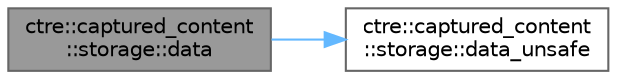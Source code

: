 digraph "ctre::captured_content::storage::data"
{
 // LATEX_PDF_SIZE
  bgcolor="transparent";
  edge [fontname=Helvetica,fontsize=10,labelfontname=Helvetica,labelfontsize=10];
  node [fontname=Helvetica,fontsize=10,shape=box,height=0.2,width=0.4];
  rankdir="LR";
  Node1 [id="Node000001",label="ctre::captured_content\l::storage::data",height=0.2,width=0.4,color="gray40", fillcolor="grey60", style="filled", fontcolor="black",tooltip=" "];
  Node1 -> Node2 [id="edge2_Node000001_Node000002",color="steelblue1",style="solid",tooltip=" "];
  Node2 [id="Node000002",label="ctre::captured_content\l::storage::data_unsafe",height=0.2,width=0.4,color="grey40", fillcolor="white", style="filled",URL="$classctre_1_1captured__content_1_1storage.html#ac9a918b207015bd9144dfeb4d762369e",tooltip=" "];
}
